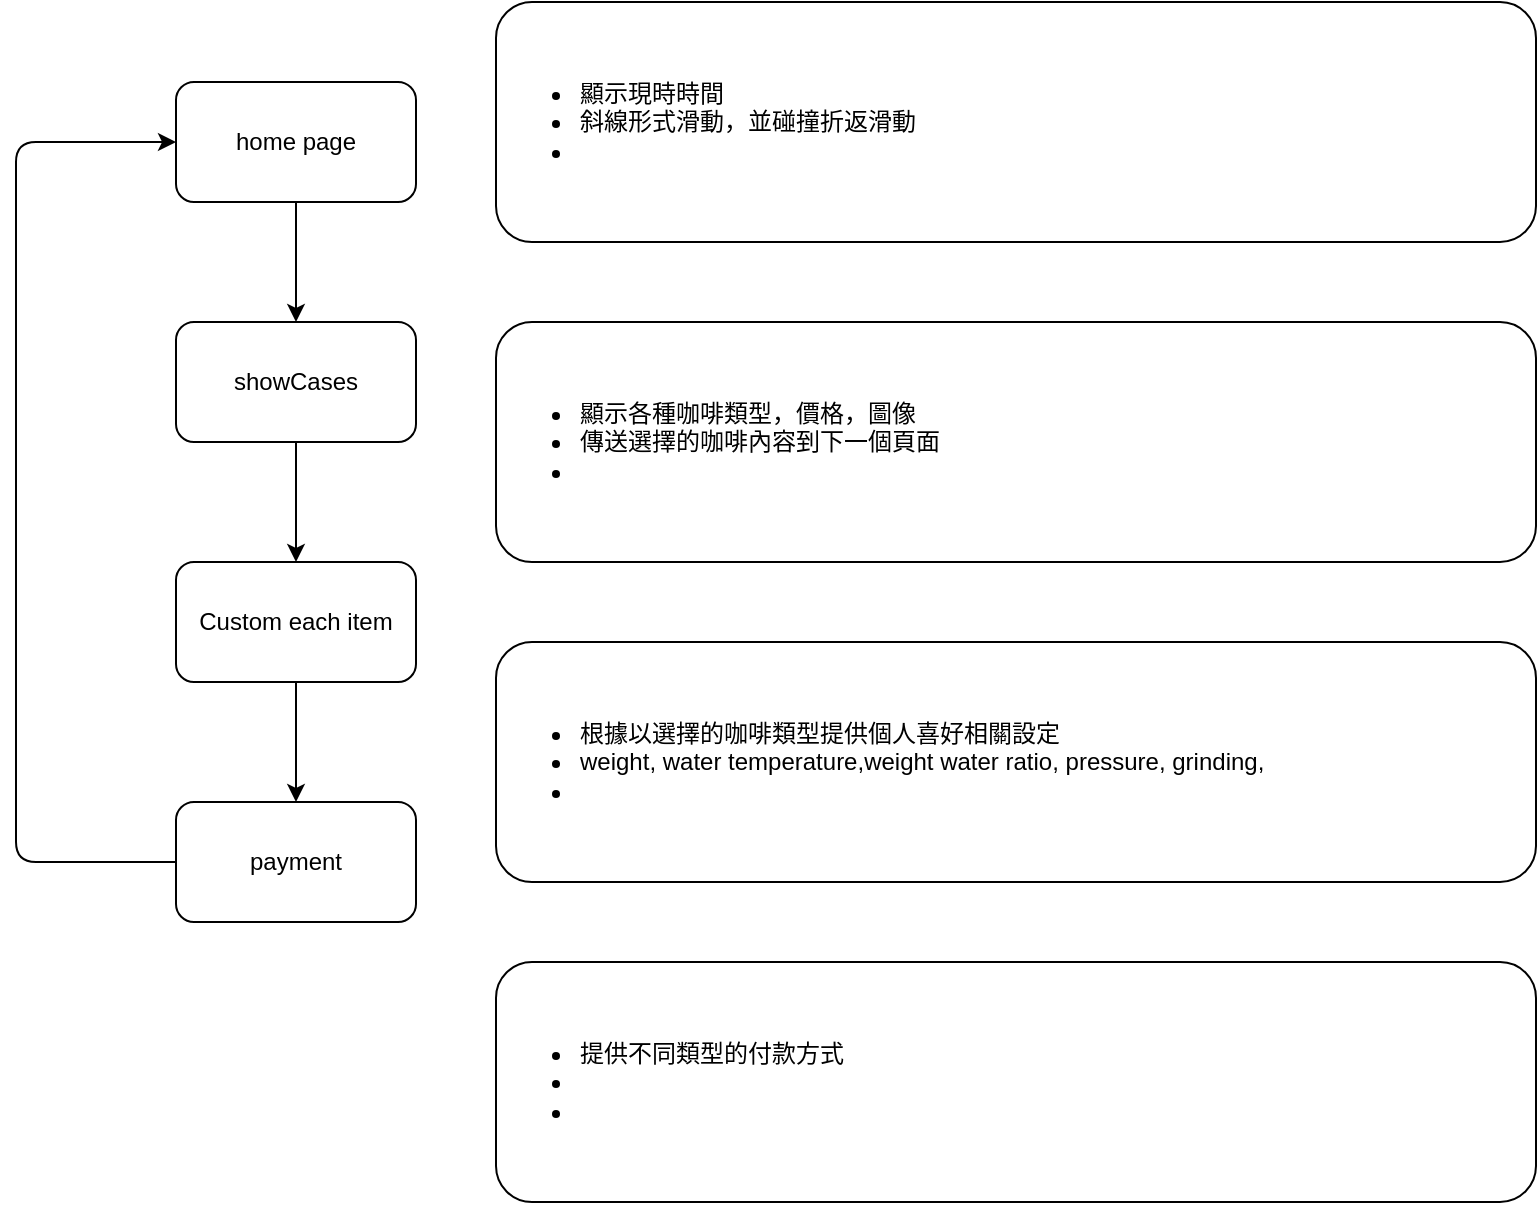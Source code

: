 <mxfile>
    <diagram id="u-DkHalH5-0Lbxd5O-sz" name="Page-1">
        <mxGraphModel dx="774" dy="604" grid="1" gridSize="10" guides="1" tooltips="1" connect="1" arrows="1" fold="1" page="1" pageScale="1" pageWidth="850" pageHeight="1100" math="0" shadow="0">
            <root>
                <mxCell id="0"/>
                <mxCell id="1" parent="0"/>
                <mxCell id="16" style="edgeStyle=none;html=1;entryX=0.5;entryY=0;entryDx=0;entryDy=0;" parent="1" source="2" target="3" edge="1">
                    <mxGeometry relative="1" as="geometry"/>
                </mxCell>
                <mxCell id="2" value="home page" style="rounded=1;whiteSpace=wrap;html=1;" parent="1" vertex="1">
                    <mxGeometry x="120" y="320" width="120" height="60" as="geometry"/>
                </mxCell>
                <mxCell id="17" style="edgeStyle=none;html=1;entryX=0.5;entryY=0;entryDx=0;entryDy=0;" parent="1" source="3" target="4" edge="1">
                    <mxGeometry relative="1" as="geometry"/>
                </mxCell>
                <mxCell id="3" value="showCases" style="rounded=1;whiteSpace=wrap;html=1;" parent="1" vertex="1">
                    <mxGeometry x="120" y="440" width="120" height="60" as="geometry"/>
                </mxCell>
                <mxCell id="18" style="edgeStyle=none;html=1;" parent="1" source="4" target="5" edge="1">
                    <mxGeometry relative="1" as="geometry"/>
                </mxCell>
                <mxCell id="4" value="Custom each item" style="rounded=1;whiteSpace=wrap;html=1;" parent="1" vertex="1">
                    <mxGeometry x="120" y="560" width="120" height="60" as="geometry"/>
                </mxCell>
                <mxCell id="21" style="edgeStyle=none;html=1;entryX=0;entryY=0.5;entryDx=0;entryDy=0;" parent="1" source="5" target="2" edge="1">
                    <mxGeometry relative="1" as="geometry">
                        <Array as="points">
                            <mxPoint x="40" y="710"/>
                            <mxPoint x="40" y="530"/>
                            <mxPoint x="40" y="350"/>
                        </Array>
                    </mxGeometry>
                </mxCell>
                <mxCell id="5" value="payment" style="rounded=1;whiteSpace=wrap;html=1;" parent="1" vertex="1">
                    <mxGeometry x="120" y="680" width="120" height="60" as="geometry"/>
                </mxCell>
                <mxCell id="15" value="&lt;ul&gt;&lt;li&gt;顯示現時時間&lt;/li&gt;&lt;li&gt;斜線形式滑動，並碰撞折返滑動&lt;/li&gt;&lt;li&gt;&lt;br&gt;&lt;/li&gt;&lt;/ul&gt;" style="rounded=1;whiteSpace=wrap;html=1;align=left;" parent="1" vertex="1">
                    <mxGeometry x="280" y="280" width="520" height="120" as="geometry"/>
                </mxCell>
                <mxCell id="23" value="&lt;ul&gt;&lt;li&gt;顯示各種咖啡類型，價格，圖像&lt;/li&gt;&lt;li&gt;傳送選擇的咖啡內容到下一個頁面&lt;/li&gt;&lt;li&gt;&lt;br&gt;&lt;/li&gt;&lt;/ul&gt;" style="rounded=1;whiteSpace=wrap;html=1;align=left;" parent="1" vertex="1">
                    <mxGeometry x="280" y="440" width="520" height="120" as="geometry"/>
                </mxCell>
                <mxCell id="24" value="&lt;ul&gt;&lt;li&gt;根據以選擇的咖啡類型提供個人喜好相關設定&lt;/li&gt;&lt;li&gt;weight, water temperature,weight water ratio, pressure, grinding,&amp;nbsp;&amp;nbsp;&lt;/li&gt;&lt;li&gt;&lt;br&gt;&lt;/li&gt;&lt;/ul&gt;" style="rounded=1;whiteSpace=wrap;html=1;align=left;" parent="1" vertex="1">
                    <mxGeometry x="280" y="600" width="520" height="120" as="geometry"/>
                </mxCell>
                <mxCell id="25" value="&lt;ul&gt;&lt;li&gt;提供不同類型的付款方式&lt;/li&gt;&lt;li&gt;&lt;br&gt;&lt;/li&gt;&lt;li&gt;&lt;br&gt;&lt;/li&gt;&lt;/ul&gt;" style="rounded=1;whiteSpace=wrap;html=1;align=left;" parent="1" vertex="1">
                    <mxGeometry x="280" y="760" width="520" height="120" as="geometry"/>
                </mxCell>
            </root>
        </mxGraphModel>
    </diagram>
</mxfile>